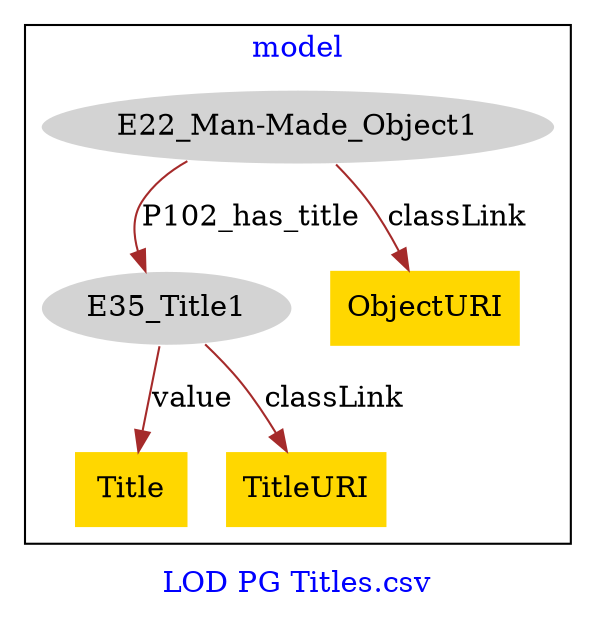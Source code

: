 digraph n0 {
fontcolor="blue"
remincross="true"
label="LOD PG Titles.csv"
subgraph cluster {
label="model"
n2[style="filled",color="white",fillcolor="lightgray",label="E22_Man-Made_Object1"];
n3[style="filled",color="white",fillcolor="lightgray",label="E35_Title1"];
n4[shape="plaintext",style="filled",fillcolor="gold",label="Title"];
n5[shape="plaintext",style="filled",fillcolor="gold",label="TitleURI"];
n6[shape="plaintext",style="filled",fillcolor="gold",label="ObjectURI"];
}
n2 -> n3[color="brown",fontcolor="black",label="P102_has_title"]
n3 -> n4[color="brown",fontcolor="black",label="value"]
n3 -> n5[color="brown",fontcolor="black",label="classLink"]
n2 -> n6[color="brown",fontcolor="black",label="classLink"]
}
